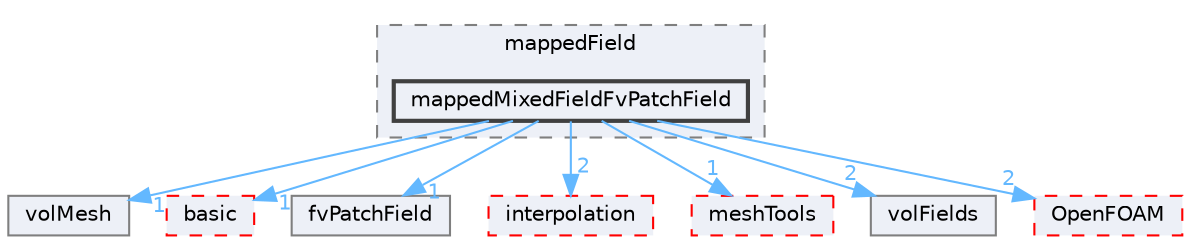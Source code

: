 digraph "src/finiteVolume/fields/fvPatchFields/derived/mappedField/mappedMixedFieldFvPatchField"
{
 // LATEX_PDF_SIZE
  bgcolor="transparent";
  edge [fontname=Helvetica,fontsize=10,labelfontname=Helvetica,labelfontsize=10];
  node [fontname=Helvetica,fontsize=10,shape=box,height=0.2,width=0.4];
  compound=true
  subgraph clusterdir_47b16d7c37e839500c86a9f85d390756 {
    graph [ bgcolor="#edf0f7", pencolor="grey50", label="mappedField", fontname=Helvetica,fontsize=10 style="filled,dashed", URL="dir_47b16d7c37e839500c86a9f85d390756.html",tooltip=""]
  dir_72807485c0e24206751d20b74130d614 [label="mappedMixedFieldFvPatchField", fillcolor="#edf0f7", color="grey25", style="filled,bold", URL="dir_72807485c0e24206751d20b74130d614.html",tooltip=""];
  }
  dir_1a4209badf8dc5d7c181708103efea60 [label="volMesh", fillcolor="#edf0f7", color="grey50", style="filled", URL="dir_1a4209badf8dc5d7c181708103efea60.html",tooltip=""];
  dir_546b14c9025d30bb5b92fa069dbdd82c [label="basic", fillcolor="#edf0f7", color="red", style="filled,dashed", URL="dir_546b14c9025d30bb5b92fa069dbdd82c.html",tooltip=""];
  dir_6b9423849569a7ee618201e7cfce9eaa [label="fvPatchField", fillcolor="#edf0f7", color="grey50", style="filled", URL="dir_6b9423849569a7ee618201e7cfce9eaa.html",tooltip=""];
  dir_a586eb954e2e5e74ecf6fe95a2457777 [label="interpolation", fillcolor="#edf0f7", color="red", style="filled,dashed", URL="dir_a586eb954e2e5e74ecf6fe95a2457777.html",tooltip=""];
  dir_ae30ad0bef50cf391b24c614251bb9fd [label="meshTools", fillcolor="#edf0f7", color="red", style="filled,dashed", URL="dir_ae30ad0bef50cf391b24c614251bb9fd.html",tooltip=""];
  dir_bd8bf7fa65467c460a50eacc456ce356 [label="volFields", fillcolor="#edf0f7", color="grey50", style="filled", URL="dir_bd8bf7fa65467c460a50eacc456ce356.html",tooltip=""];
  dir_c5473ff19b20e6ec4dfe5c310b3778a8 [label="OpenFOAM", fillcolor="#edf0f7", color="red", style="filled,dashed", URL="dir_c5473ff19b20e6ec4dfe5c310b3778a8.html",tooltip=""];
  dir_72807485c0e24206751d20b74130d614->dir_1a4209badf8dc5d7c181708103efea60 [headlabel="1", labeldistance=1.5 headhref="dir_002309_004299.html" href="dir_002309_004299.html" color="steelblue1" fontcolor="steelblue1"];
  dir_72807485c0e24206751d20b74130d614->dir_546b14c9025d30bb5b92fa069dbdd82c [headlabel="1", labeldistance=1.5 headhref="dir_002309_000207.html" href="dir_002309_000207.html" color="steelblue1" fontcolor="steelblue1"];
  dir_72807485c0e24206751d20b74130d614->dir_6b9423849569a7ee618201e7cfce9eaa [headlabel="1", labeldistance=1.5 headhref="dir_002309_001564.html" href="dir_002309_001564.html" color="steelblue1" fontcolor="steelblue1"];
  dir_72807485c0e24206751d20b74130d614->dir_a586eb954e2e5e74ecf6fe95a2457777 [headlabel="2", labeldistance=1.5 headhref="dir_002309_001923.html" href="dir_002309_001923.html" color="steelblue1" fontcolor="steelblue1"];
  dir_72807485c0e24206751d20b74130d614->dir_ae30ad0bef50cf391b24c614251bb9fd [headlabel="1", labeldistance=1.5 headhref="dir_002309_002382.html" href="dir_002309_002382.html" color="steelblue1" fontcolor="steelblue1"];
  dir_72807485c0e24206751d20b74130d614->dir_bd8bf7fa65467c460a50eacc456ce356 [headlabel="2", labeldistance=1.5 headhref="dir_002309_004295.html" href="dir_002309_004295.html" color="steelblue1" fontcolor="steelblue1"];
  dir_72807485c0e24206751d20b74130d614->dir_c5473ff19b20e6ec4dfe5c310b3778a8 [headlabel="2", labeldistance=1.5 headhref="dir_002309_002695.html" href="dir_002309_002695.html" color="steelblue1" fontcolor="steelblue1"];
}
